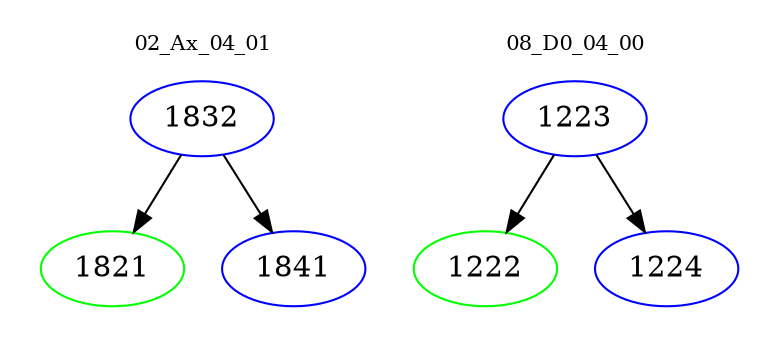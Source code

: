 digraph{
subgraph cluster_0 {
color = white
label = "02_Ax_04_01";
fontsize=10;
T0_1832 [label="1832", color="blue"]
T0_1832 -> T0_1821 [color="black"]
T0_1821 [label="1821", color="green"]
T0_1832 -> T0_1841 [color="black"]
T0_1841 [label="1841", color="blue"]
}
subgraph cluster_1 {
color = white
label = "08_D0_04_00";
fontsize=10;
T1_1223 [label="1223", color="blue"]
T1_1223 -> T1_1222 [color="black"]
T1_1222 [label="1222", color="green"]
T1_1223 -> T1_1224 [color="black"]
T1_1224 [label="1224", color="blue"]
}
}
